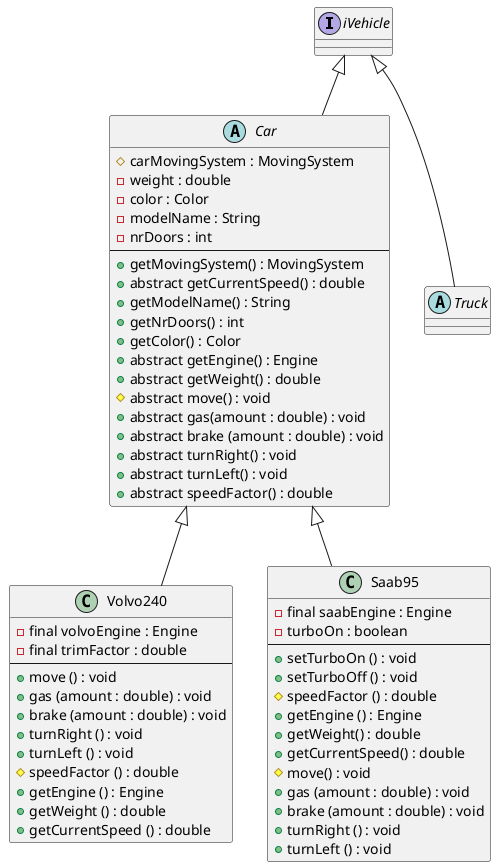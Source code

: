 @startuml
'https://plantuml.com/class-diagram



iVehicle <|-- Car
iVehicle <|-- Truck

Car <|-- Volvo240
Car <|-- Saab95





interface iVehicle {
}

abstract class Truck


abstract class Car {
# carMovingSystem : MovingSystem
- weight : double
- color : Color
- modelName : String
- nrDoors : int
----
+ getMovingSystem() : MovingSystem
+ abstract getCurrentSpeed() : double
+ getModelName() : String
+ getNrDoors() : int
+ getColor() : Color
+ abstract getEngine() : Engine
+ abstract getWeight() : double
# abstract move() : void
+ abstract gas(amount : double) : void
+ abstract brake (amount : double) : void
+ abstract turnRight() : void
+ abstract turnLeft() : void
+ abstract speedFactor() : double
}

class Volvo240 {
- final volvoEngine : Engine
- final trimFactor : double
----
+ move () : void
+ gas (amount : double) : void
+ brake (amount : double) : void
+ turnRight () : void
+ turnLeft () : void
# speedFactor () : double
+ getEngine () : Engine
+ getWeight () : double
+ getCurrentSpeed () : double
}

class Saab95{
- final saabEngine : Engine
- turboOn : boolean
----
+ setTurboOn () : void
+ setTurboOff () : void
# speedFactor () : double
+ getEngine () : Engine
+ getWeight() : double
+ getCurrentSpeed() : double
# move() : void
+ gas (amount : double) : void
+ brake (amount : double) : void
+ turnRight () : void
+ turnLeft () : void
}


@enduml
